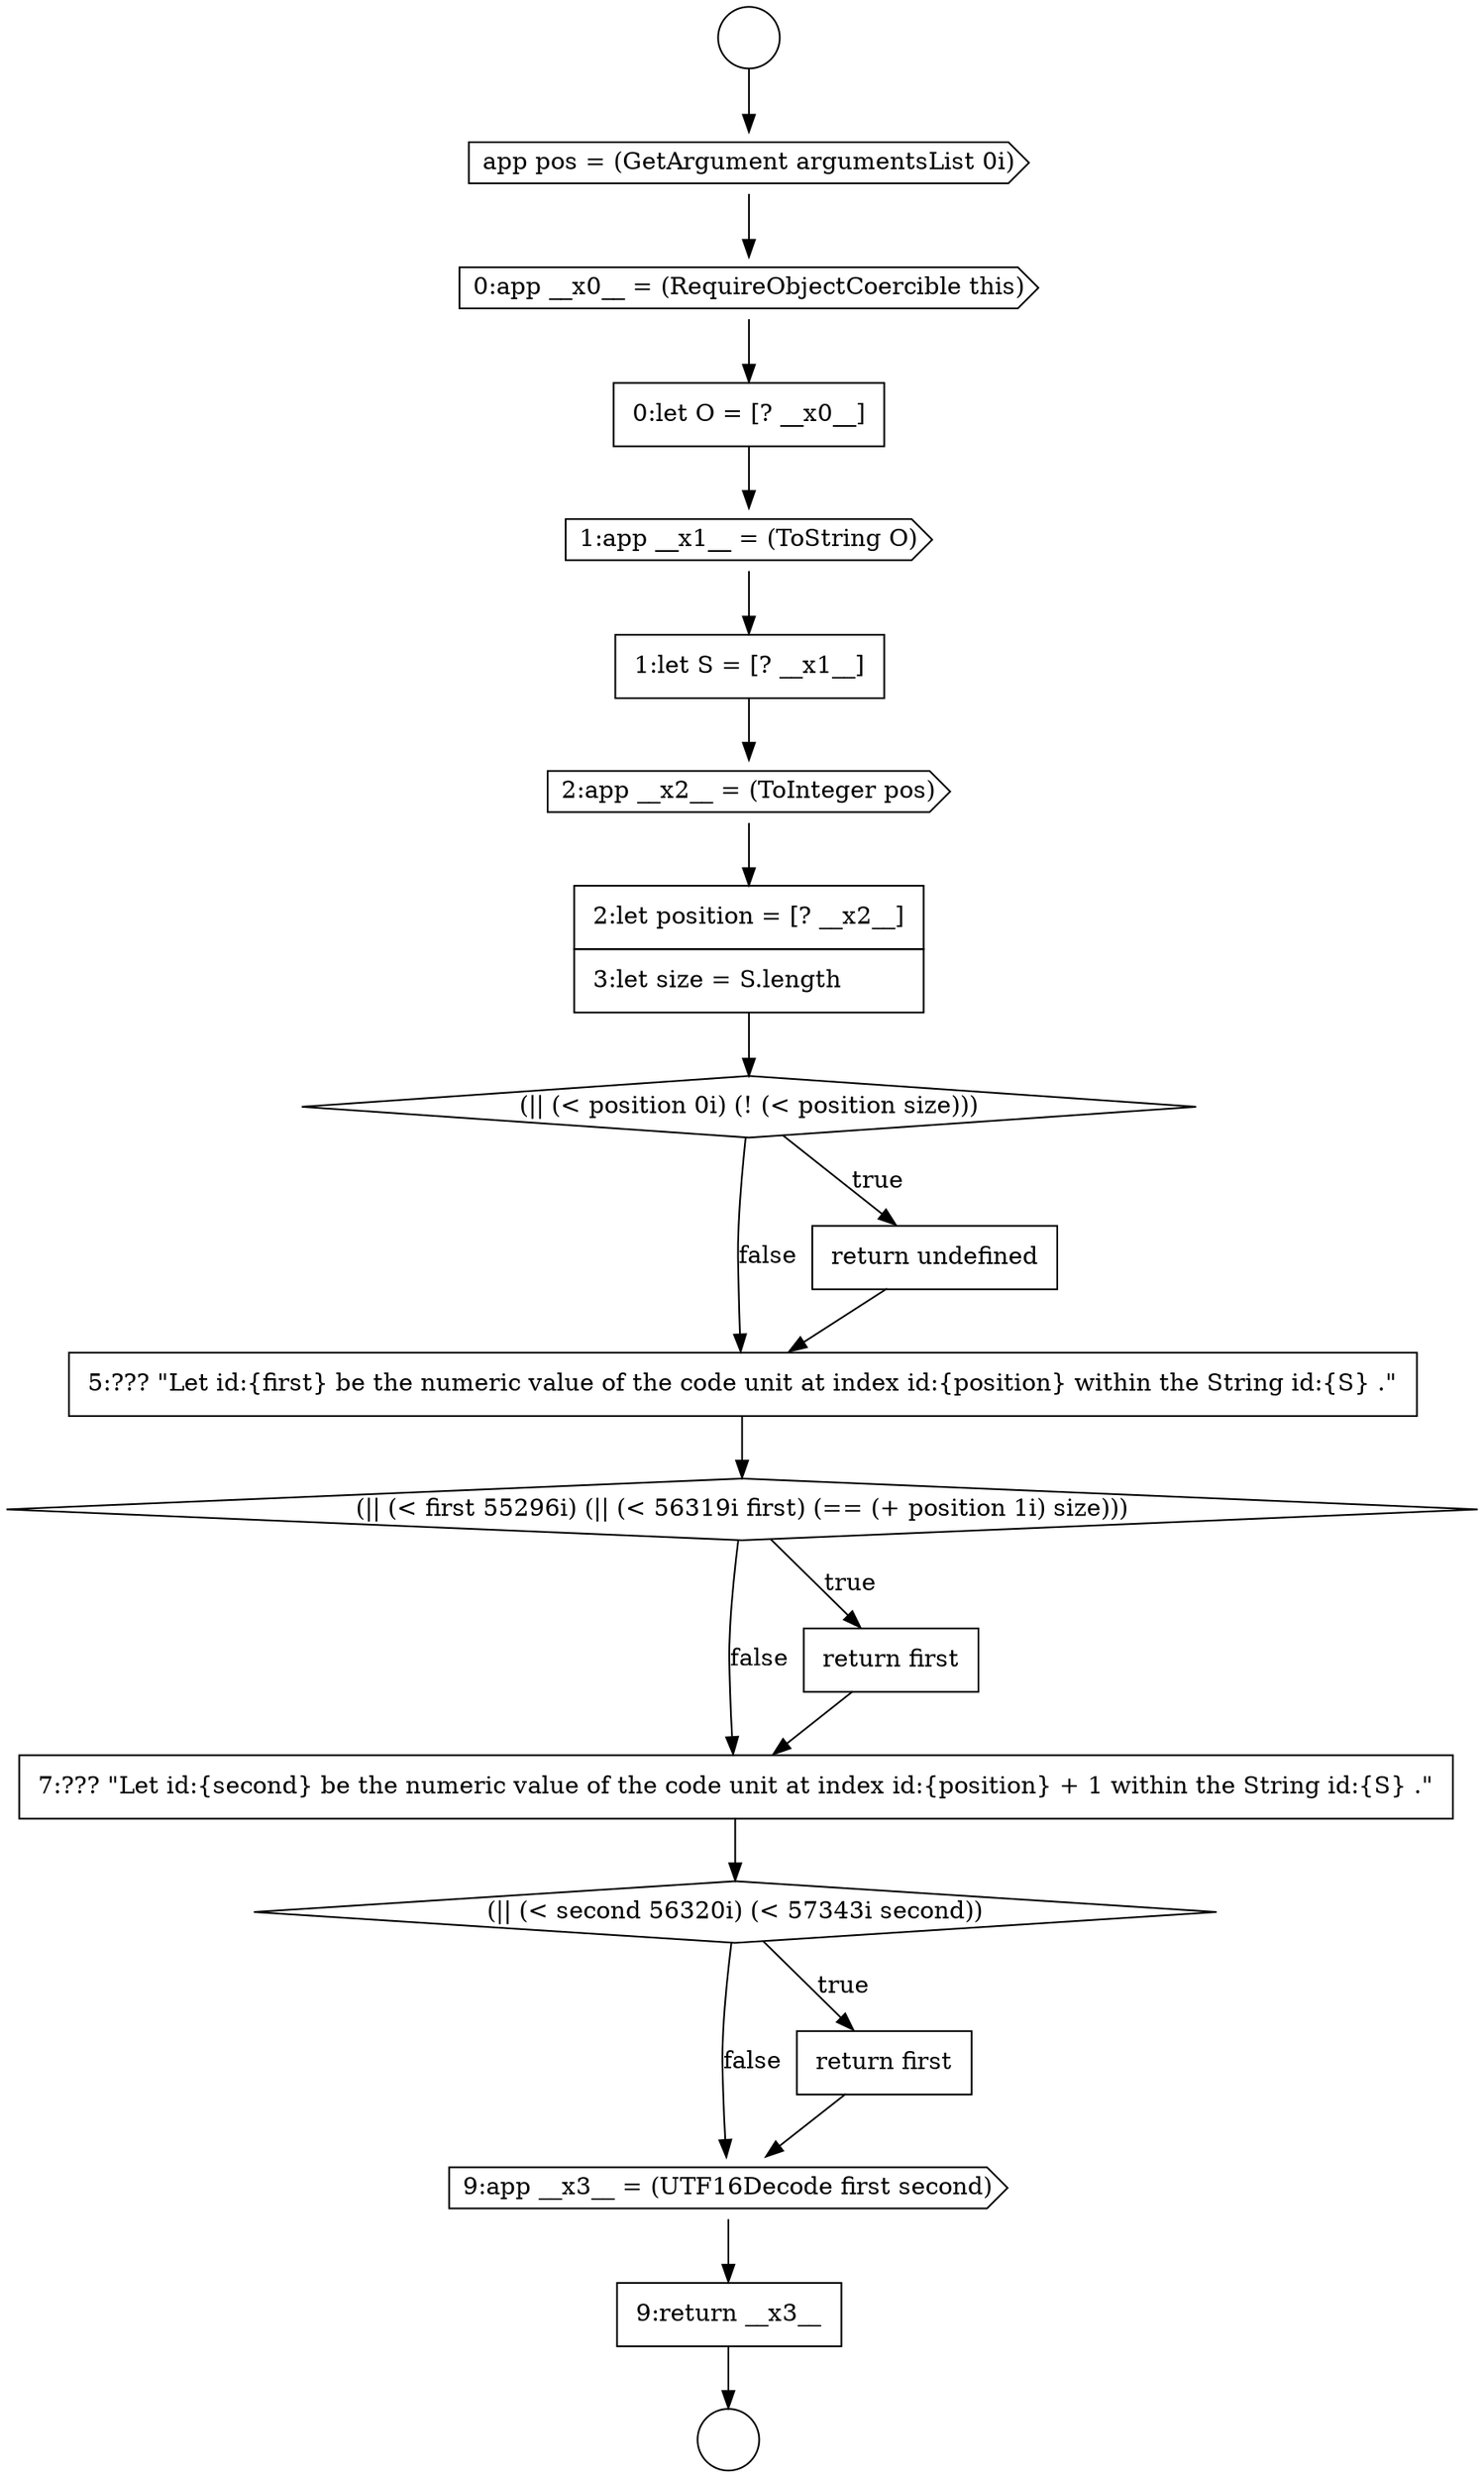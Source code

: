digraph {
  node13024 [shape=none, margin=0, label=<<font color="black">
    <table border="0" cellborder="1" cellspacing="0" cellpadding="10">
      <tr><td align="left">9:return __x3__</td></tr>
    </table>
  </font>> color="black" fillcolor="white" style=filled]
  node13013 [shape=cds, label=<<font color="black">2:app __x2__ = (ToInteger pos)</font>> color="black" fillcolor="white" style=filled]
  node13023 [shape=cds, label=<<font color="black">9:app __x3__ = (UTF16Decode first second)</font>> color="black" fillcolor="white" style=filled]
  node13006 [shape=circle label=" " color="black" fillcolor="white" style=filled]
  node13009 [shape=cds, label=<<font color="black">0:app __x0__ = (RequireObjectCoercible this)</font>> color="black" fillcolor="white" style=filled]
  node13014 [shape=none, margin=0, label=<<font color="black">
    <table border="0" cellborder="1" cellspacing="0" cellpadding="10">
      <tr><td align="left">2:let position = [? __x2__]</td></tr>
      <tr><td align="left">3:let size = S.length</td></tr>
    </table>
  </font>> color="black" fillcolor="white" style=filled]
  node13022 [shape=none, margin=0, label=<<font color="black">
    <table border="0" cellborder="1" cellspacing="0" cellpadding="10">
      <tr><td align="left">return first</td></tr>
    </table>
  </font>> color="black" fillcolor="white" style=filled]
  node13018 [shape=diamond, label=<<font color="black">(|| (&lt; first 55296i) (|| (&lt; 56319i first) (== (+ position 1i) size)))</font>> color="black" fillcolor="white" style=filled]
  node13010 [shape=none, margin=0, label=<<font color="black">
    <table border="0" cellborder="1" cellspacing="0" cellpadding="10">
      <tr><td align="left">0:let O = [? __x0__]</td></tr>
    </table>
  </font>> color="black" fillcolor="white" style=filled]
  node13015 [shape=diamond, label=<<font color="black">(|| (&lt; position 0i) (! (&lt; position size)))</font>> color="black" fillcolor="white" style=filled]
  node13008 [shape=cds, label=<<font color="black">app pos = (GetArgument argumentsList 0i)</font>> color="black" fillcolor="white" style=filled]
  node13007 [shape=circle label=" " color="black" fillcolor="white" style=filled]
  node13020 [shape=none, margin=0, label=<<font color="black">
    <table border="0" cellborder="1" cellspacing="0" cellpadding="10">
      <tr><td align="left">7:??? &quot;Let id:{second} be the numeric value of the code unit at index id:{position} + 1 within the String id:{S} .&quot;</td></tr>
    </table>
  </font>> color="black" fillcolor="white" style=filled]
  node13017 [shape=none, margin=0, label=<<font color="black">
    <table border="0" cellborder="1" cellspacing="0" cellpadding="10">
      <tr><td align="left">5:??? &quot;Let id:{first} be the numeric value of the code unit at index id:{position} within the String id:{S} .&quot;</td></tr>
    </table>
  </font>> color="black" fillcolor="white" style=filled]
  node13019 [shape=none, margin=0, label=<<font color="black">
    <table border="0" cellborder="1" cellspacing="0" cellpadding="10">
      <tr><td align="left">return first</td></tr>
    </table>
  </font>> color="black" fillcolor="white" style=filled]
  node13012 [shape=none, margin=0, label=<<font color="black">
    <table border="0" cellborder="1" cellspacing="0" cellpadding="10">
      <tr><td align="left">1:let S = [? __x1__]</td></tr>
    </table>
  </font>> color="black" fillcolor="white" style=filled]
  node13021 [shape=diamond, label=<<font color="black">(|| (&lt; second 56320i) (&lt; 57343i second))</font>> color="black" fillcolor="white" style=filled]
  node13016 [shape=none, margin=0, label=<<font color="black">
    <table border="0" cellborder="1" cellspacing="0" cellpadding="10">
      <tr><td align="left">return undefined</td></tr>
    </table>
  </font>> color="black" fillcolor="white" style=filled]
  node13011 [shape=cds, label=<<font color="black">1:app __x1__ = (ToString O)</font>> color="black" fillcolor="white" style=filled]
  node13008 -> node13009 [ color="black"]
  node13010 -> node13011 [ color="black"]
  node13019 -> node13020 [ color="black"]
  node13024 -> node13007 [ color="black"]
  node13012 -> node13013 [ color="black"]
  node13006 -> node13008 [ color="black"]
  node13009 -> node13010 [ color="black"]
  node13014 -> node13015 [ color="black"]
  node13016 -> node13017 [ color="black"]
  node13011 -> node13012 [ color="black"]
  node13021 -> node13022 [label=<<font color="black">true</font>> color="black"]
  node13021 -> node13023 [label=<<font color="black">false</font>> color="black"]
  node13013 -> node13014 [ color="black"]
  node13020 -> node13021 [ color="black"]
  node13023 -> node13024 [ color="black"]
  node13018 -> node13019 [label=<<font color="black">true</font>> color="black"]
  node13018 -> node13020 [label=<<font color="black">false</font>> color="black"]
  node13015 -> node13016 [label=<<font color="black">true</font>> color="black"]
  node13015 -> node13017 [label=<<font color="black">false</font>> color="black"]
  node13022 -> node13023 [ color="black"]
  node13017 -> node13018 [ color="black"]
}
